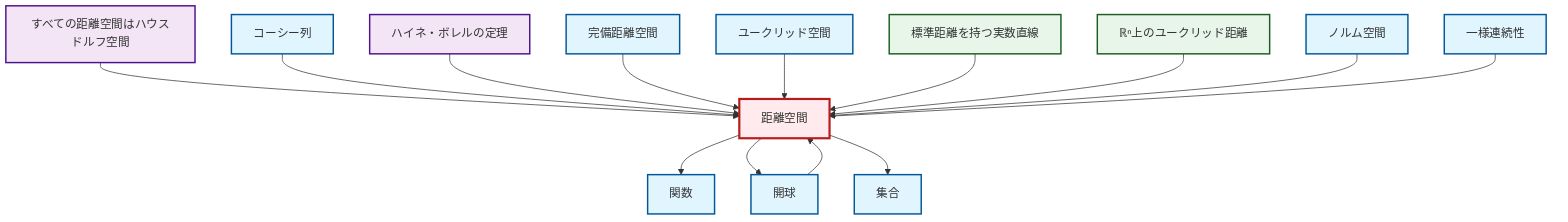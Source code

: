 graph TD
    classDef definition fill:#e1f5fe,stroke:#01579b,stroke-width:2px
    classDef theorem fill:#f3e5f5,stroke:#4a148c,stroke-width:2px
    classDef axiom fill:#fff3e0,stroke:#e65100,stroke-width:2px
    classDef example fill:#e8f5e9,stroke:#1b5e20,stroke-width:2px
    classDef current fill:#ffebee,stroke:#b71c1c,stroke-width:3px
    def-uniform-continuity["一様連続性"]:::definition
    def-normed-vector-space["ノルム空間"]:::definition
    ex-real-line-metric["標準距離を持つ実数直線"]:::example
    def-function["関数"]:::definition
    def-open-ball["開球"]:::definition
    ex-euclidean-metric["ℝⁿ上のユークリッド距離"]:::example
    def-metric-space["距離空間"]:::definition
    thm-heine-borel["ハイネ・ボレルの定理"]:::theorem
    def-complete-metric-space["完備距離空間"]:::definition
    def-set["集合"]:::definition
    thm-metric-hausdorff["すべての距離空間はハウスドルフ空間"]:::theorem
    def-cauchy-sequence["コーシー列"]:::definition
    def-euclidean-space["ユークリッド空間"]:::definition
    thm-metric-hausdorff --> def-metric-space
    def-cauchy-sequence --> def-metric-space
    def-metric-space --> def-function
    def-metric-space --> def-open-ball
    thm-heine-borel --> def-metric-space
    def-complete-metric-space --> def-metric-space
    def-metric-space --> def-set
    def-euclidean-space --> def-metric-space
    ex-real-line-metric --> def-metric-space
    ex-euclidean-metric --> def-metric-space
    def-normed-vector-space --> def-metric-space
    def-open-ball --> def-metric-space
    def-uniform-continuity --> def-metric-space
    class def-metric-space current